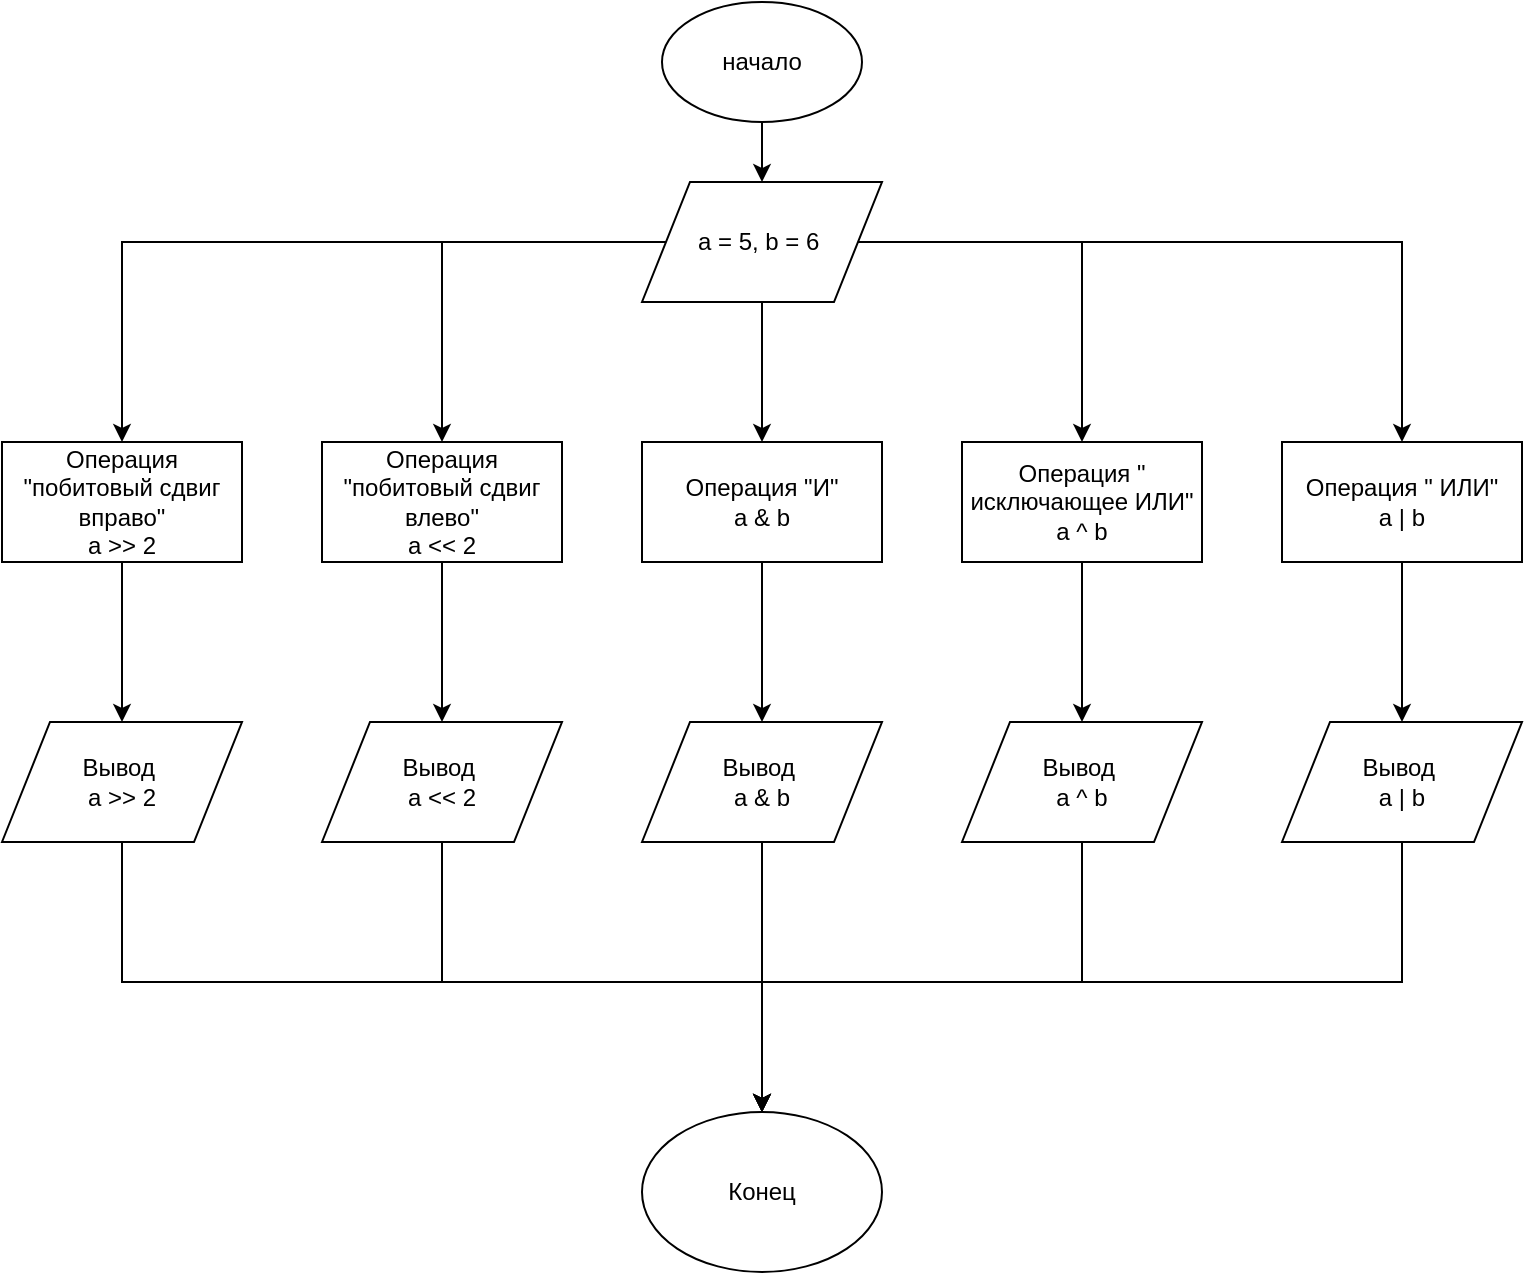 <mxfile version="13.0.1" type="device"><diagram id="C5RBs43oDa-KdzZeNtuy" name="Page-1"><mxGraphModel dx="1038" dy="1717" grid="1" gridSize="10" guides="1" tooltips="1" connect="1" arrows="1" fold="1" page="1" pageScale="1" pageWidth="827" pageHeight="1169" math="0" shadow="0"><root><mxCell id="WIyWlLk6GJQsqaUBKTNV-0"/><mxCell id="WIyWlLk6GJQsqaUBKTNV-1" parent="WIyWlLk6GJQsqaUBKTNV-0"/><mxCell id="lt5heRwUpONk8eQ_rF5w-6" style="edgeStyle=orthogonalEdgeStyle;rounded=0;orthogonalLoop=1;jettySize=auto;html=1;entryX=0.5;entryY=0;entryDx=0;entryDy=0;" edge="1" parent="WIyWlLk6GJQsqaUBKTNV-1" source="lt5heRwUpONk8eQ_rF5w-0" target="lt5heRwUpONk8eQ_rF5w-3"><mxGeometry relative="1" as="geometry"/></mxCell><mxCell id="lt5heRwUpONk8eQ_rF5w-0" value="начало" style="ellipse;whiteSpace=wrap;html=1;" vertex="1" parent="WIyWlLk6GJQsqaUBKTNV-1"><mxGeometry x="350" y="-10" width="100" height="60" as="geometry"/></mxCell><mxCell id="lt5heRwUpONk8eQ_rF5w-12" style="edgeStyle=orthogonalEdgeStyle;rounded=0;orthogonalLoop=1;jettySize=auto;html=1;entryX=0.5;entryY=0;entryDx=0;entryDy=0;" edge="1" parent="WIyWlLk6GJQsqaUBKTNV-1" source="lt5heRwUpONk8eQ_rF5w-2" target="lt5heRwUpONk8eQ_rF5w-7"><mxGeometry relative="1" as="geometry"/></mxCell><mxCell id="lt5heRwUpONk8eQ_rF5w-2" value="Операция &quot;И&quot;&lt;br&gt;a &amp;amp; b" style="rounded=0;whiteSpace=wrap;html=1;" vertex="1" parent="WIyWlLk6GJQsqaUBKTNV-1"><mxGeometry x="340" y="210" width="120" height="60" as="geometry"/></mxCell><mxCell id="lt5heRwUpONk8eQ_rF5w-14" style="edgeStyle=orthogonalEdgeStyle;rounded=0;orthogonalLoop=1;jettySize=auto;html=1;exitX=1;exitY=0.5;exitDx=0;exitDy=0;entryX=0.5;entryY=0;entryDx=0;entryDy=0;" edge="1" parent="WIyWlLk6GJQsqaUBKTNV-1" source="lt5heRwUpONk8eQ_rF5w-3" target="lt5heRwUpONk8eQ_rF5w-13"><mxGeometry relative="1" as="geometry"/></mxCell><mxCell id="lt5heRwUpONk8eQ_rF5w-16" style="edgeStyle=orthogonalEdgeStyle;rounded=0;orthogonalLoop=1;jettySize=auto;html=1;exitX=1;exitY=0.5;exitDx=0;exitDy=0;" edge="1" parent="WIyWlLk6GJQsqaUBKTNV-1" source="lt5heRwUpONk8eQ_rF5w-3" target="lt5heRwUpONk8eQ_rF5w-15"><mxGeometry relative="1" as="geometry"/></mxCell><mxCell id="lt5heRwUpONk8eQ_rF5w-21" style="edgeStyle=orthogonalEdgeStyle;rounded=0;orthogonalLoop=1;jettySize=auto;html=1;exitX=0.5;exitY=1;exitDx=0;exitDy=0;entryX=0.5;entryY=0;entryDx=0;entryDy=0;" edge="1" parent="WIyWlLk6GJQsqaUBKTNV-1" source="lt5heRwUpONk8eQ_rF5w-3" target="lt5heRwUpONk8eQ_rF5w-2"><mxGeometry relative="1" as="geometry"/></mxCell><mxCell id="lt5heRwUpONk8eQ_rF5w-27" style="edgeStyle=orthogonalEdgeStyle;rounded=0;orthogonalLoop=1;jettySize=auto;html=1;exitX=0;exitY=0.5;exitDx=0;exitDy=0;entryX=0.5;entryY=0;entryDx=0;entryDy=0;" edge="1" parent="WIyWlLk6GJQsqaUBKTNV-1" source="lt5heRwUpONk8eQ_rF5w-3" target="lt5heRwUpONk8eQ_rF5w-22"><mxGeometry relative="1" as="geometry"/></mxCell><mxCell id="lt5heRwUpONk8eQ_rF5w-28" style="edgeStyle=orthogonalEdgeStyle;rounded=0;orthogonalLoop=1;jettySize=auto;html=1;exitX=0;exitY=0.5;exitDx=0;exitDy=0;entryX=0.5;entryY=0;entryDx=0;entryDy=0;" edge="1" parent="WIyWlLk6GJQsqaUBKTNV-1" source="lt5heRwUpONk8eQ_rF5w-3" target="lt5heRwUpONk8eQ_rF5w-25"><mxGeometry relative="1" as="geometry"/></mxCell><mxCell id="lt5heRwUpONk8eQ_rF5w-3" value="&#10;&#10;&lt;!--StartFragment--&gt;&lt;span style=&quot;font-family: Helvetica; font-size: 12px; font-style: normal; font-variant-ligatures: normal; font-variant-caps: normal; font-weight: 400; letter-spacing: normal; orphans: 2; text-align: center; text-indent: 0px; text-transform: none; widows: 2; word-spacing: 0px; -webkit-text-stroke-width: 0px; text-decoration-style: initial; text-decoration-color: initial; float: none; display: inline !important;&quot;&gt;a = 5, b = 6&amp;nbsp;&lt;/span&gt;&lt;!--EndFragment--&gt;&#10;&#10;" style="shape=parallelogram;perimeter=parallelogramPerimeter;whiteSpace=wrap;html=1;" vertex="1" parent="WIyWlLk6GJQsqaUBKTNV-1"><mxGeometry x="340" y="80" width="120" height="60" as="geometry"/></mxCell><mxCell id="lt5heRwUpONk8eQ_rF5w-32" style="edgeStyle=orthogonalEdgeStyle;rounded=0;orthogonalLoop=1;jettySize=auto;html=1;entryX=0.5;entryY=0;entryDx=0;entryDy=0;" edge="1" parent="WIyWlLk6GJQsqaUBKTNV-1" source="lt5heRwUpONk8eQ_rF5w-7" target="lt5heRwUpONk8eQ_rF5w-11"><mxGeometry relative="1" as="geometry"/></mxCell><mxCell id="lt5heRwUpONk8eQ_rF5w-7" value="Вывод&amp;nbsp;&lt;br&gt;a &amp;amp; b" style="shape=parallelogram;perimeter=parallelogramPerimeter;whiteSpace=wrap;html=1;" vertex="1" parent="WIyWlLk6GJQsqaUBKTNV-1"><mxGeometry x="340" y="350" width="120" height="60" as="geometry"/></mxCell><mxCell id="lt5heRwUpONk8eQ_rF5w-11" value="Конец" style="ellipse;whiteSpace=wrap;html=1;" vertex="1" parent="WIyWlLk6GJQsqaUBKTNV-1"><mxGeometry x="340" y="545" width="120" height="80" as="geometry"/></mxCell><mxCell id="lt5heRwUpONk8eQ_rF5w-20" style="edgeStyle=orthogonalEdgeStyle;rounded=0;orthogonalLoop=1;jettySize=auto;html=1;entryX=0.5;entryY=0;entryDx=0;entryDy=0;" edge="1" parent="WIyWlLk6GJQsqaUBKTNV-1" source="lt5heRwUpONk8eQ_rF5w-13" target="lt5heRwUpONk8eQ_rF5w-17"><mxGeometry relative="1" as="geometry"/></mxCell><mxCell id="lt5heRwUpONk8eQ_rF5w-13" value="Операция &quot; исключающее ИЛИ&quot;&lt;br&gt;a ^ b" style="rounded=0;whiteSpace=wrap;html=1;" vertex="1" parent="WIyWlLk6GJQsqaUBKTNV-1"><mxGeometry x="500" y="210" width="120" height="60" as="geometry"/></mxCell><mxCell id="lt5heRwUpONk8eQ_rF5w-19" style="edgeStyle=orthogonalEdgeStyle;rounded=0;orthogonalLoop=1;jettySize=auto;html=1;" edge="1" parent="WIyWlLk6GJQsqaUBKTNV-1" source="lt5heRwUpONk8eQ_rF5w-15" target="lt5heRwUpONk8eQ_rF5w-18"><mxGeometry relative="1" as="geometry"/></mxCell><mxCell id="lt5heRwUpONk8eQ_rF5w-15" value="Операция &quot; ИЛИ&quot;&lt;br&gt;a | b" style="rounded=0;whiteSpace=wrap;html=1;" vertex="1" parent="WIyWlLk6GJQsqaUBKTNV-1"><mxGeometry x="660" y="210" width="120" height="60" as="geometry"/></mxCell><mxCell id="lt5heRwUpONk8eQ_rF5w-33" style="edgeStyle=orthogonalEdgeStyle;rounded=0;orthogonalLoop=1;jettySize=auto;html=1;exitX=0.5;exitY=1;exitDx=0;exitDy=0;" edge="1" parent="WIyWlLk6GJQsqaUBKTNV-1" source="lt5heRwUpONk8eQ_rF5w-17" target="lt5heRwUpONk8eQ_rF5w-11"><mxGeometry relative="1" as="geometry"><Array as="points"><mxPoint x="560" y="480"/><mxPoint x="400" y="480"/></Array></mxGeometry></mxCell><mxCell id="lt5heRwUpONk8eQ_rF5w-17" value="Вывод&amp;nbsp;&lt;br&gt;a ^ b" style="shape=parallelogram;perimeter=parallelogramPerimeter;whiteSpace=wrap;html=1;" vertex="1" parent="WIyWlLk6GJQsqaUBKTNV-1"><mxGeometry x="500" y="350" width="120" height="60" as="geometry"/></mxCell><mxCell id="lt5heRwUpONk8eQ_rF5w-31" style="edgeStyle=orthogonalEdgeStyle;rounded=0;orthogonalLoop=1;jettySize=auto;html=1;entryX=0.5;entryY=0;entryDx=0;entryDy=0;" edge="1" parent="WIyWlLk6GJQsqaUBKTNV-1" source="lt5heRwUpONk8eQ_rF5w-18" target="lt5heRwUpONk8eQ_rF5w-11"><mxGeometry relative="1" as="geometry"><mxPoint x="720" y="490" as="targetPoint"/><Array as="points"><mxPoint x="720" y="480"/><mxPoint x="400" y="480"/></Array></mxGeometry></mxCell><mxCell id="lt5heRwUpONk8eQ_rF5w-18" value="Вывод&amp;nbsp;&lt;br&gt;a | b" style="shape=parallelogram;perimeter=parallelogramPerimeter;whiteSpace=wrap;html=1;" vertex="1" parent="WIyWlLk6GJQsqaUBKTNV-1"><mxGeometry x="660" y="350" width="120" height="60" as="geometry"/></mxCell><mxCell id="lt5heRwUpONk8eQ_rF5w-29" style="edgeStyle=orthogonalEdgeStyle;rounded=0;orthogonalLoop=1;jettySize=auto;html=1;exitX=0.5;exitY=1;exitDx=0;exitDy=0;" edge="1" parent="WIyWlLk6GJQsqaUBKTNV-1" source="lt5heRwUpONk8eQ_rF5w-22" target="lt5heRwUpONk8eQ_rF5w-24"><mxGeometry relative="1" as="geometry"/></mxCell><mxCell id="lt5heRwUpONk8eQ_rF5w-22" value="Операция &quot;побитовый сдвиг влево&quot;&lt;br&gt;a &amp;lt;&amp;lt; 2" style="rounded=0;whiteSpace=wrap;html=1;" vertex="1" parent="WIyWlLk6GJQsqaUBKTNV-1"><mxGeometry x="180" y="210" width="120" height="60" as="geometry"/></mxCell><mxCell id="lt5heRwUpONk8eQ_rF5w-35" style="edgeStyle=orthogonalEdgeStyle;rounded=0;orthogonalLoop=1;jettySize=auto;html=1;entryX=0.5;entryY=0;entryDx=0;entryDy=0;" edge="1" parent="WIyWlLk6GJQsqaUBKTNV-1" source="lt5heRwUpONk8eQ_rF5w-24" target="lt5heRwUpONk8eQ_rF5w-11"><mxGeometry relative="1" as="geometry"><mxPoint x="400" y="520" as="targetPoint"/><Array as="points"><mxPoint x="240" y="480"/><mxPoint x="400" y="480"/></Array></mxGeometry></mxCell><mxCell id="lt5heRwUpONk8eQ_rF5w-24" value="Вывод&amp;nbsp;&lt;br&gt;a &amp;lt;&amp;lt; 2" style="shape=parallelogram;perimeter=parallelogramPerimeter;whiteSpace=wrap;html=1;" vertex="1" parent="WIyWlLk6GJQsqaUBKTNV-1"><mxGeometry x="180" y="350" width="120" height="60" as="geometry"/></mxCell><mxCell id="lt5heRwUpONk8eQ_rF5w-30" style="edgeStyle=orthogonalEdgeStyle;rounded=0;orthogonalLoop=1;jettySize=auto;html=1;entryX=0.5;entryY=0;entryDx=0;entryDy=0;" edge="1" parent="WIyWlLk6GJQsqaUBKTNV-1" source="lt5heRwUpONk8eQ_rF5w-25" target="lt5heRwUpONk8eQ_rF5w-26"><mxGeometry relative="1" as="geometry"/></mxCell><mxCell id="lt5heRwUpONk8eQ_rF5w-25" value="Операция &quot;побитовый сдвиг вправо&quot;&lt;br&gt;a &amp;gt;&amp;gt; 2" style="rounded=0;whiteSpace=wrap;html=1;" vertex="1" parent="WIyWlLk6GJQsqaUBKTNV-1"><mxGeometry x="20" y="210" width="120" height="60" as="geometry"/></mxCell><mxCell id="lt5heRwUpONk8eQ_rF5w-36" style="edgeStyle=orthogonalEdgeStyle;rounded=0;orthogonalLoop=1;jettySize=auto;html=1;entryX=0.5;entryY=0;entryDx=0;entryDy=0;" edge="1" parent="WIyWlLk6GJQsqaUBKTNV-1" source="lt5heRwUpONk8eQ_rF5w-26" target="lt5heRwUpONk8eQ_rF5w-11"><mxGeometry relative="1" as="geometry"><mxPoint x="400" y="500" as="targetPoint"/><Array as="points"><mxPoint x="80" y="480"/><mxPoint x="400" y="480"/></Array></mxGeometry></mxCell><mxCell id="lt5heRwUpONk8eQ_rF5w-26" value="Вывод&amp;nbsp;&lt;br&gt;a &amp;gt;&amp;gt; 2" style="shape=parallelogram;perimeter=parallelogramPerimeter;whiteSpace=wrap;html=1;" vertex="1" parent="WIyWlLk6GJQsqaUBKTNV-1"><mxGeometry x="20" y="350" width="120" height="60" as="geometry"/></mxCell></root></mxGraphModel></diagram></mxfile>